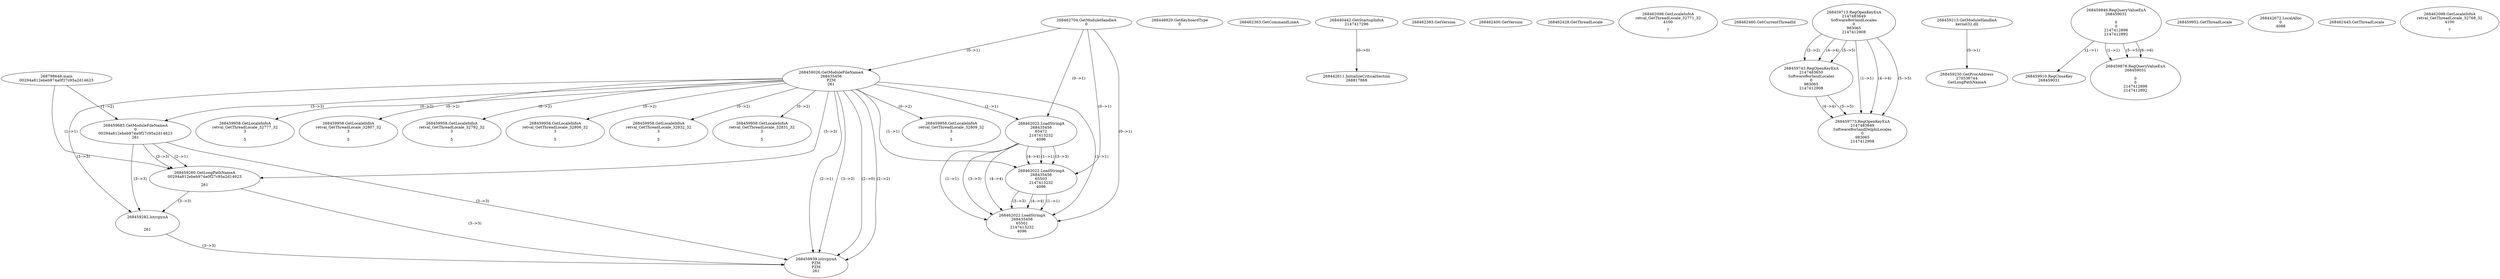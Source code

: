 // Global SCDG with merge call
digraph {
	0 [label="268798648.main
00294a812ebeb974a0f27c95a2d14623"]
	1 [label="268462704.GetModuleHandleA
0"]
	2 [label="268448929.GetKeyboardType
0"]
	3 [label="268462363.GetCommandLineA
"]
	4 [label="268440442.GetStartupInfoA
2147417296"]
	5 [label="268462383.GetVersion
"]
	6 [label="268462400.GetVersion
"]
	7 [label="268462428.GetThreadLocale
"]
	8 [label="268462098.GetLocaleInfoA
retval_GetThreadLocale_32771_32
4100

7"]
	9 [label="268462460.GetCurrentThreadId
"]
	10 [label="268459026.GetModuleFileNameA
268435456
PZM
261"]
	1 -> 10 [label="(0-->1)"]
	11 [label="268459683.GetModuleFileNameA
0
00294a812ebeb974a0f27c95a2d14623
261"]
	0 -> 11 [label="(1-->2)"]
	10 -> 11 [label="(3-->3)"]
	12 [label="268459713.RegOpenKeyExA
2147483649
Software\Borland\Locales
0
983065
2147412908"]
	13 [label="268459743.RegOpenKeyExA
2147483650
Software\Borland\Locales
0
983065
2147412908"]
	12 -> 13 [label="(2-->2)"]
	12 -> 13 [label="(4-->4)"]
	12 -> 13 [label="(5-->5)"]
	14 [label="268459773.RegOpenKeyExA
2147483649
Software\Borland\Delphi\Locales
0
983065
2147412908"]
	12 -> 14 [label="(1-->1)"]
	12 -> 14 [label="(4-->4)"]
	13 -> 14 [label="(4-->4)"]
	12 -> 14 [label="(5-->5)"]
	13 -> 14 [label="(5-->5)"]
	15 [label="268459213.GetModuleHandleA
kernel32.dll"]
	16 [label="268459230.GetProcAddress
270536744
GetLongPathNameA"]
	15 -> 16 [label="(0-->1)"]
	17 [label="268459260.GetLongPathNameA
00294a812ebeb974a0f27c95a2d14623

261"]
	0 -> 17 [label="(1-->1)"]
	11 -> 17 [label="(2-->1)"]
	10 -> 17 [label="(3-->3)"]
	11 -> 17 [label="(3-->3)"]
	18 [label="268459282.lstrcpynA


261"]
	10 -> 18 [label="(3-->3)"]
	11 -> 18 [label="(3-->3)"]
	17 -> 18 [label="(3-->3)"]
	19 [label="268459846.RegQueryValueExA
268459031

0
0
2147412898
2147412892"]
	20 [label="268459910.RegCloseKey
268459031"]
	19 -> 20 [label="(1-->1)"]
	21 [label="268459939.lstrcpynA
PZM
PZM
261"]
	10 -> 21 [label="(2-->1)"]
	10 -> 21 [label="(2-->2)"]
	10 -> 21 [label="(3-->3)"]
	11 -> 21 [label="(3-->3)"]
	17 -> 21 [label="(3-->3)"]
	18 -> 21 [label="(3-->3)"]
	10 -> 21 [label="(2-->0)"]
	22 [label="268459952.GetThreadLocale
"]
	23 [label="268459958.GetLocaleInfoA
retval_GetThreadLocale_32809_32
3

5"]
	10 -> 23 [label="(0-->2)"]
	24 [label="268462022.LoadStringA
268435456
65472
2147413232
4096"]
	1 -> 24 [label="(0-->1)"]
	10 -> 24 [label="(1-->1)"]
	25 [label="268442611.InitializeCriticalSection
268817868"]
	4 -> 25 [label="(0-->0)"]
	26 [label="268442672.LocalAlloc
0
4088"]
	27 [label="268459958.GetLocaleInfoA
retval_GetThreadLocale_32777_32
3

5"]
	10 -> 27 [label="(0-->2)"]
	28 [label="268462022.LoadStringA
268435456
65503
2147413232
4096"]
	1 -> 28 [label="(0-->1)"]
	10 -> 28 [label="(1-->1)"]
	24 -> 28 [label="(1-->1)"]
	24 -> 28 [label="(3-->3)"]
	24 -> 28 [label="(4-->4)"]
	29 [label="268459876.RegQueryValueExA
268459031

0
0
2147412898
2147412892"]
	19 -> 29 [label="(1-->1)"]
	19 -> 29 [label="(5-->5)"]
	19 -> 29 [label="(6-->6)"]
	30 [label="268459958.GetLocaleInfoA
retval_GetThreadLocale_32807_32
3

5"]
	10 -> 30 [label="(0-->2)"]
	31 [label="268462445.GetThreadLocale
"]
	32 [label="268462098.GetLocaleInfoA
retval_GetThreadLocale_32768_32
4100

7"]
	33 [label="268459958.GetLocaleInfoA
retval_GetThreadLocale_32792_32
3

5"]
	10 -> 33 [label="(0-->2)"]
	34 [label="268462022.LoadStringA
268435456
65501
2147413232
4096"]
	1 -> 34 [label="(0-->1)"]
	10 -> 34 [label="(1-->1)"]
	24 -> 34 [label="(1-->1)"]
	28 -> 34 [label="(1-->1)"]
	24 -> 34 [label="(3-->3)"]
	28 -> 34 [label="(3-->3)"]
	24 -> 34 [label="(4-->4)"]
	28 -> 34 [label="(4-->4)"]
	35 [label="268459958.GetLocaleInfoA
retval_GetThreadLocale_32806_32
3

5"]
	10 -> 35 [label="(0-->2)"]
	36 [label="268459958.GetLocaleInfoA
retval_GetThreadLocale_32832_32
3

5"]
	10 -> 36 [label="(0-->2)"]
	37 [label="268459958.GetLocaleInfoA
retval_GetThreadLocale_32831_32
3

5"]
	10 -> 37 [label="(0-->2)"]
}
